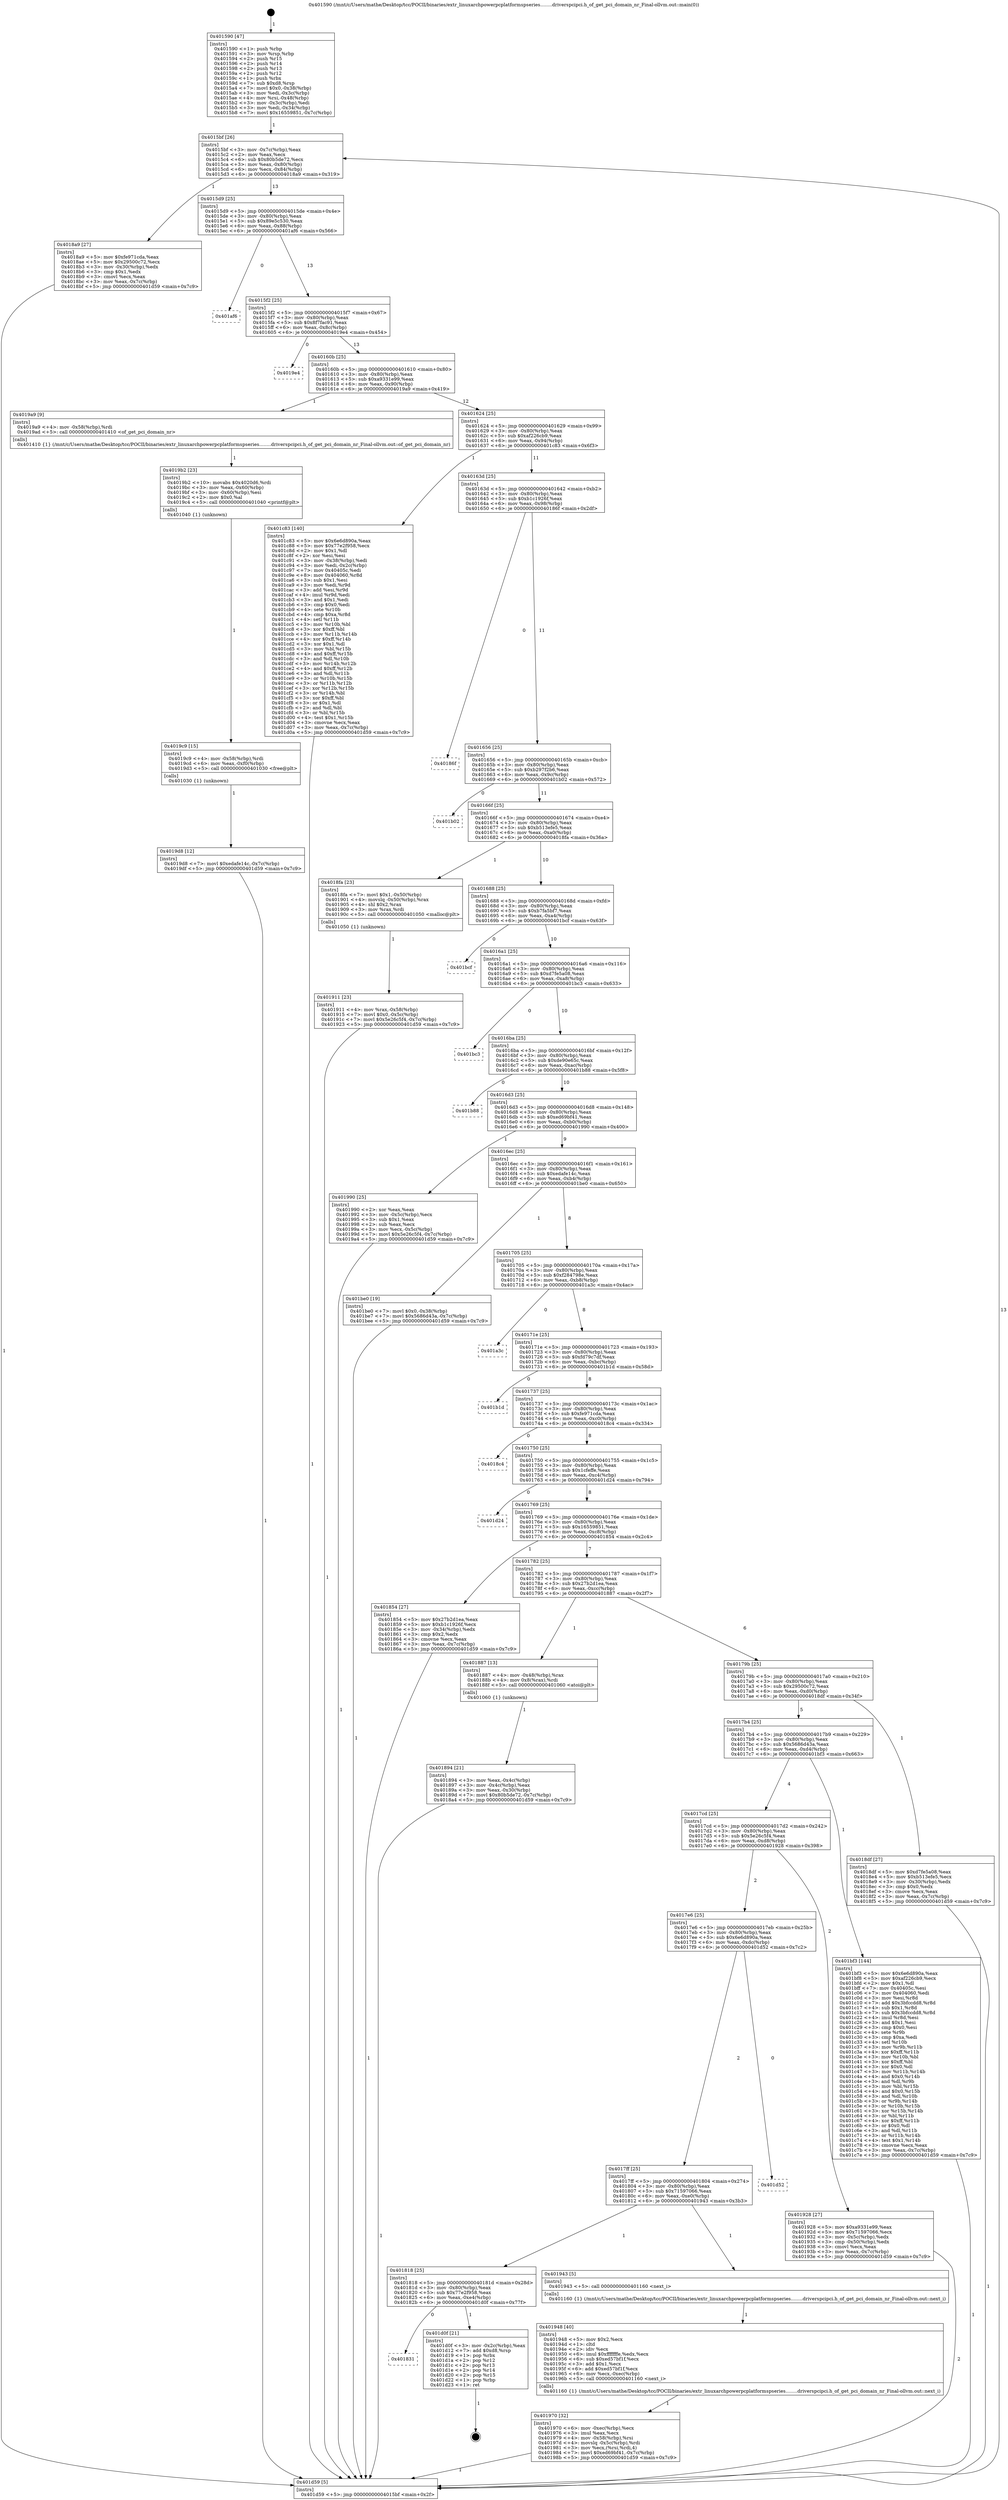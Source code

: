 digraph "0x401590" {
  label = "0x401590 (/mnt/c/Users/mathe/Desktop/tcc/POCII/binaries/extr_linuxarchpowerpcplatformspseries........driverspcipci.h_of_get_pci_domain_nr_Final-ollvm.out::main(0))"
  labelloc = "t"
  node[shape=record]

  Entry [label="",width=0.3,height=0.3,shape=circle,fillcolor=black,style=filled]
  "0x4015bf" [label="{
     0x4015bf [26]\l
     | [instrs]\l
     &nbsp;&nbsp;0x4015bf \<+3\>: mov -0x7c(%rbp),%eax\l
     &nbsp;&nbsp;0x4015c2 \<+2\>: mov %eax,%ecx\l
     &nbsp;&nbsp;0x4015c4 \<+6\>: sub $0x80b5de72,%ecx\l
     &nbsp;&nbsp;0x4015ca \<+3\>: mov %eax,-0x80(%rbp)\l
     &nbsp;&nbsp;0x4015cd \<+6\>: mov %ecx,-0x84(%rbp)\l
     &nbsp;&nbsp;0x4015d3 \<+6\>: je 00000000004018a9 \<main+0x319\>\l
  }"]
  "0x4018a9" [label="{
     0x4018a9 [27]\l
     | [instrs]\l
     &nbsp;&nbsp;0x4018a9 \<+5\>: mov $0xfe971cda,%eax\l
     &nbsp;&nbsp;0x4018ae \<+5\>: mov $0x29500c72,%ecx\l
     &nbsp;&nbsp;0x4018b3 \<+3\>: mov -0x30(%rbp),%edx\l
     &nbsp;&nbsp;0x4018b6 \<+3\>: cmp $0x1,%edx\l
     &nbsp;&nbsp;0x4018b9 \<+3\>: cmovl %ecx,%eax\l
     &nbsp;&nbsp;0x4018bc \<+3\>: mov %eax,-0x7c(%rbp)\l
     &nbsp;&nbsp;0x4018bf \<+5\>: jmp 0000000000401d59 \<main+0x7c9\>\l
  }"]
  "0x4015d9" [label="{
     0x4015d9 [25]\l
     | [instrs]\l
     &nbsp;&nbsp;0x4015d9 \<+5\>: jmp 00000000004015de \<main+0x4e\>\l
     &nbsp;&nbsp;0x4015de \<+3\>: mov -0x80(%rbp),%eax\l
     &nbsp;&nbsp;0x4015e1 \<+5\>: sub $0x89e5c530,%eax\l
     &nbsp;&nbsp;0x4015e6 \<+6\>: mov %eax,-0x88(%rbp)\l
     &nbsp;&nbsp;0x4015ec \<+6\>: je 0000000000401af6 \<main+0x566\>\l
  }"]
  Exit [label="",width=0.3,height=0.3,shape=circle,fillcolor=black,style=filled,peripheries=2]
  "0x401af6" [label="{
     0x401af6\l
  }", style=dashed]
  "0x4015f2" [label="{
     0x4015f2 [25]\l
     | [instrs]\l
     &nbsp;&nbsp;0x4015f2 \<+5\>: jmp 00000000004015f7 \<main+0x67\>\l
     &nbsp;&nbsp;0x4015f7 \<+3\>: mov -0x80(%rbp),%eax\l
     &nbsp;&nbsp;0x4015fa \<+5\>: sub $0x8f7fac91,%eax\l
     &nbsp;&nbsp;0x4015ff \<+6\>: mov %eax,-0x8c(%rbp)\l
     &nbsp;&nbsp;0x401605 \<+6\>: je 00000000004019e4 \<main+0x454\>\l
  }"]
  "0x401831" [label="{
     0x401831\l
  }", style=dashed]
  "0x4019e4" [label="{
     0x4019e4\l
  }", style=dashed]
  "0x40160b" [label="{
     0x40160b [25]\l
     | [instrs]\l
     &nbsp;&nbsp;0x40160b \<+5\>: jmp 0000000000401610 \<main+0x80\>\l
     &nbsp;&nbsp;0x401610 \<+3\>: mov -0x80(%rbp),%eax\l
     &nbsp;&nbsp;0x401613 \<+5\>: sub $0xa9331e99,%eax\l
     &nbsp;&nbsp;0x401618 \<+6\>: mov %eax,-0x90(%rbp)\l
     &nbsp;&nbsp;0x40161e \<+6\>: je 00000000004019a9 \<main+0x419\>\l
  }"]
  "0x401d0f" [label="{
     0x401d0f [21]\l
     | [instrs]\l
     &nbsp;&nbsp;0x401d0f \<+3\>: mov -0x2c(%rbp),%eax\l
     &nbsp;&nbsp;0x401d12 \<+7\>: add $0xd8,%rsp\l
     &nbsp;&nbsp;0x401d19 \<+1\>: pop %rbx\l
     &nbsp;&nbsp;0x401d1a \<+2\>: pop %r12\l
     &nbsp;&nbsp;0x401d1c \<+2\>: pop %r13\l
     &nbsp;&nbsp;0x401d1e \<+2\>: pop %r14\l
     &nbsp;&nbsp;0x401d20 \<+2\>: pop %r15\l
     &nbsp;&nbsp;0x401d22 \<+1\>: pop %rbp\l
     &nbsp;&nbsp;0x401d23 \<+1\>: ret\l
  }"]
  "0x4019a9" [label="{
     0x4019a9 [9]\l
     | [instrs]\l
     &nbsp;&nbsp;0x4019a9 \<+4\>: mov -0x58(%rbp),%rdi\l
     &nbsp;&nbsp;0x4019ad \<+5\>: call 0000000000401410 \<of_get_pci_domain_nr\>\l
     | [calls]\l
     &nbsp;&nbsp;0x401410 \{1\} (/mnt/c/Users/mathe/Desktop/tcc/POCII/binaries/extr_linuxarchpowerpcplatformspseries........driverspcipci.h_of_get_pci_domain_nr_Final-ollvm.out::of_get_pci_domain_nr)\l
  }"]
  "0x401624" [label="{
     0x401624 [25]\l
     | [instrs]\l
     &nbsp;&nbsp;0x401624 \<+5\>: jmp 0000000000401629 \<main+0x99\>\l
     &nbsp;&nbsp;0x401629 \<+3\>: mov -0x80(%rbp),%eax\l
     &nbsp;&nbsp;0x40162c \<+5\>: sub $0xaf226cb9,%eax\l
     &nbsp;&nbsp;0x401631 \<+6\>: mov %eax,-0x94(%rbp)\l
     &nbsp;&nbsp;0x401637 \<+6\>: je 0000000000401c83 \<main+0x6f3\>\l
  }"]
  "0x4019d8" [label="{
     0x4019d8 [12]\l
     | [instrs]\l
     &nbsp;&nbsp;0x4019d8 \<+7\>: movl $0xedafe14c,-0x7c(%rbp)\l
     &nbsp;&nbsp;0x4019df \<+5\>: jmp 0000000000401d59 \<main+0x7c9\>\l
  }"]
  "0x401c83" [label="{
     0x401c83 [140]\l
     | [instrs]\l
     &nbsp;&nbsp;0x401c83 \<+5\>: mov $0x6e6d890a,%eax\l
     &nbsp;&nbsp;0x401c88 \<+5\>: mov $0x77e2f958,%ecx\l
     &nbsp;&nbsp;0x401c8d \<+2\>: mov $0x1,%dl\l
     &nbsp;&nbsp;0x401c8f \<+2\>: xor %esi,%esi\l
     &nbsp;&nbsp;0x401c91 \<+3\>: mov -0x38(%rbp),%edi\l
     &nbsp;&nbsp;0x401c94 \<+3\>: mov %edi,-0x2c(%rbp)\l
     &nbsp;&nbsp;0x401c97 \<+7\>: mov 0x40405c,%edi\l
     &nbsp;&nbsp;0x401c9e \<+8\>: mov 0x404060,%r8d\l
     &nbsp;&nbsp;0x401ca6 \<+3\>: sub $0x1,%esi\l
     &nbsp;&nbsp;0x401ca9 \<+3\>: mov %edi,%r9d\l
     &nbsp;&nbsp;0x401cac \<+3\>: add %esi,%r9d\l
     &nbsp;&nbsp;0x401caf \<+4\>: imul %r9d,%edi\l
     &nbsp;&nbsp;0x401cb3 \<+3\>: and $0x1,%edi\l
     &nbsp;&nbsp;0x401cb6 \<+3\>: cmp $0x0,%edi\l
     &nbsp;&nbsp;0x401cb9 \<+4\>: sete %r10b\l
     &nbsp;&nbsp;0x401cbd \<+4\>: cmp $0xa,%r8d\l
     &nbsp;&nbsp;0x401cc1 \<+4\>: setl %r11b\l
     &nbsp;&nbsp;0x401cc5 \<+3\>: mov %r10b,%bl\l
     &nbsp;&nbsp;0x401cc8 \<+3\>: xor $0xff,%bl\l
     &nbsp;&nbsp;0x401ccb \<+3\>: mov %r11b,%r14b\l
     &nbsp;&nbsp;0x401cce \<+4\>: xor $0xff,%r14b\l
     &nbsp;&nbsp;0x401cd2 \<+3\>: xor $0x1,%dl\l
     &nbsp;&nbsp;0x401cd5 \<+3\>: mov %bl,%r15b\l
     &nbsp;&nbsp;0x401cd8 \<+4\>: and $0xff,%r15b\l
     &nbsp;&nbsp;0x401cdc \<+3\>: and %dl,%r10b\l
     &nbsp;&nbsp;0x401cdf \<+3\>: mov %r14b,%r12b\l
     &nbsp;&nbsp;0x401ce2 \<+4\>: and $0xff,%r12b\l
     &nbsp;&nbsp;0x401ce6 \<+3\>: and %dl,%r11b\l
     &nbsp;&nbsp;0x401ce9 \<+3\>: or %r10b,%r15b\l
     &nbsp;&nbsp;0x401cec \<+3\>: or %r11b,%r12b\l
     &nbsp;&nbsp;0x401cef \<+3\>: xor %r12b,%r15b\l
     &nbsp;&nbsp;0x401cf2 \<+3\>: or %r14b,%bl\l
     &nbsp;&nbsp;0x401cf5 \<+3\>: xor $0xff,%bl\l
     &nbsp;&nbsp;0x401cf8 \<+3\>: or $0x1,%dl\l
     &nbsp;&nbsp;0x401cfb \<+2\>: and %dl,%bl\l
     &nbsp;&nbsp;0x401cfd \<+3\>: or %bl,%r15b\l
     &nbsp;&nbsp;0x401d00 \<+4\>: test $0x1,%r15b\l
     &nbsp;&nbsp;0x401d04 \<+3\>: cmovne %ecx,%eax\l
     &nbsp;&nbsp;0x401d07 \<+3\>: mov %eax,-0x7c(%rbp)\l
     &nbsp;&nbsp;0x401d0a \<+5\>: jmp 0000000000401d59 \<main+0x7c9\>\l
  }"]
  "0x40163d" [label="{
     0x40163d [25]\l
     | [instrs]\l
     &nbsp;&nbsp;0x40163d \<+5\>: jmp 0000000000401642 \<main+0xb2\>\l
     &nbsp;&nbsp;0x401642 \<+3\>: mov -0x80(%rbp),%eax\l
     &nbsp;&nbsp;0x401645 \<+5\>: sub $0xb1c1926f,%eax\l
     &nbsp;&nbsp;0x40164a \<+6\>: mov %eax,-0x98(%rbp)\l
     &nbsp;&nbsp;0x401650 \<+6\>: je 000000000040186f \<main+0x2df\>\l
  }"]
  "0x4019c9" [label="{
     0x4019c9 [15]\l
     | [instrs]\l
     &nbsp;&nbsp;0x4019c9 \<+4\>: mov -0x58(%rbp),%rdi\l
     &nbsp;&nbsp;0x4019cd \<+6\>: mov %eax,-0xf0(%rbp)\l
     &nbsp;&nbsp;0x4019d3 \<+5\>: call 0000000000401030 \<free@plt\>\l
     | [calls]\l
     &nbsp;&nbsp;0x401030 \{1\} (unknown)\l
  }"]
  "0x40186f" [label="{
     0x40186f\l
  }", style=dashed]
  "0x401656" [label="{
     0x401656 [25]\l
     | [instrs]\l
     &nbsp;&nbsp;0x401656 \<+5\>: jmp 000000000040165b \<main+0xcb\>\l
     &nbsp;&nbsp;0x40165b \<+3\>: mov -0x80(%rbp),%eax\l
     &nbsp;&nbsp;0x40165e \<+5\>: sub $0xb297f2b6,%eax\l
     &nbsp;&nbsp;0x401663 \<+6\>: mov %eax,-0x9c(%rbp)\l
     &nbsp;&nbsp;0x401669 \<+6\>: je 0000000000401b02 \<main+0x572\>\l
  }"]
  "0x4019b2" [label="{
     0x4019b2 [23]\l
     | [instrs]\l
     &nbsp;&nbsp;0x4019b2 \<+10\>: movabs $0x4020d6,%rdi\l
     &nbsp;&nbsp;0x4019bc \<+3\>: mov %eax,-0x60(%rbp)\l
     &nbsp;&nbsp;0x4019bf \<+3\>: mov -0x60(%rbp),%esi\l
     &nbsp;&nbsp;0x4019c2 \<+2\>: mov $0x0,%al\l
     &nbsp;&nbsp;0x4019c4 \<+5\>: call 0000000000401040 \<printf@plt\>\l
     | [calls]\l
     &nbsp;&nbsp;0x401040 \{1\} (unknown)\l
  }"]
  "0x401b02" [label="{
     0x401b02\l
  }", style=dashed]
  "0x40166f" [label="{
     0x40166f [25]\l
     | [instrs]\l
     &nbsp;&nbsp;0x40166f \<+5\>: jmp 0000000000401674 \<main+0xe4\>\l
     &nbsp;&nbsp;0x401674 \<+3\>: mov -0x80(%rbp),%eax\l
     &nbsp;&nbsp;0x401677 \<+5\>: sub $0xb513efe5,%eax\l
     &nbsp;&nbsp;0x40167c \<+6\>: mov %eax,-0xa0(%rbp)\l
     &nbsp;&nbsp;0x401682 \<+6\>: je 00000000004018fa \<main+0x36a\>\l
  }"]
  "0x401970" [label="{
     0x401970 [32]\l
     | [instrs]\l
     &nbsp;&nbsp;0x401970 \<+6\>: mov -0xec(%rbp),%ecx\l
     &nbsp;&nbsp;0x401976 \<+3\>: imul %eax,%ecx\l
     &nbsp;&nbsp;0x401979 \<+4\>: mov -0x58(%rbp),%rsi\l
     &nbsp;&nbsp;0x40197d \<+4\>: movslq -0x5c(%rbp),%rdi\l
     &nbsp;&nbsp;0x401981 \<+3\>: mov %ecx,(%rsi,%rdi,4)\l
     &nbsp;&nbsp;0x401984 \<+7\>: movl $0xed69bf41,-0x7c(%rbp)\l
     &nbsp;&nbsp;0x40198b \<+5\>: jmp 0000000000401d59 \<main+0x7c9\>\l
  }"]
  "0x4018fa" [label="{
     0x4018fa [23]\l
     | [instrs]\l
     &nbsp;&nbsp;0x4018fa \<+7\>: movl $0x1,-0x50(%rbp)\l
     &nbsp;&nbsp;0x401901 \<+4\>: movslq -0x50(%rbp),%rax\l
     &nbsp;&nbsp;0x401905 \<+4\>: shl $0x2,%rax\l
     &nbsp;&nbsp;0x401909 \<+3\>: mov %rax,%rdi\l
     &nbsp;&nbsp;0x40190c \<+5\>: call 0000000000401050 \<malloc@plt\>\l
     | [calls]\l
     &nbsp;&nbsp;0x401050 \{1\} (unknown)\l
  }"]
  "0x401688" [label="{
     0x401688 [25]\l
     | [instrs]\l
     &nbsp;&nbsp;0x401688 \<+5\>: jmp 000000000040168d \<main+0xfd\>\l
     &nbsp;&nbsp;0x40168d \<+3\>: mov -0x80(%rbp),%eax\l
     &nbsp;&nbsp;0x401690 \<+5\>: sub $0xb7fa5bf7,%eax\l
     &nbsp;&nbsp;0x401695 \<+6\>: mov %eax,-0xa4(%rbp)\l
     &nbsp;&nbsp;0x40169b \<+6\>: je 0000000000401bcf \<main+0x63f\>\l
  }"]
  "0x401948" [label="{
     0x401948 [40]\l
     | [instrs]\l
     &nbsp;&nbsp;0x401948 \<+5\>: mov $0x2,%ecx\l
     &nbsp;&nbsp;0x40194d \<+1\>: cltd\l
     &nbsp;&nbsp;0x40194e \<+2\>: idiv %ecx\l
     &nbsp;&nbsp;0x401950 \<+6\>: imul $0xfffffffe,%edx,%ecx\l
     &nbsp;&nbsp;0x401956 \<+6\>: sub $0xed57bf1f,%ecx\l
     &nbsp;&nbsp;0x40195c \<+3\>: add $0x1,%ecx\l
     &nbsp;&nbsp;0x40195f \<+6\>: add $0xed57bf1f,%ecx\l
     &nbsp;&nbsp;0x401965 \<+6\>: mov %ecx,-0xec(%rbp)\l
     &nbsp;&nbsp;0x40196b \<+5\>: call 0000000000401160 \<next_i\>\l
     | [calls]\l
     &nbsp;&nbsp;0x401160 \{1\} (/mnt/c/Users/mathe/Desktop/tcc/POCII/binaries/extr_linuxarchpowerpcplatformspseries........driverspcipci.h_of_get_pci_domain_nr_Final-ollvm.out::next_i)\l
  }"]
  "0x401bcf" [label="{
     0x401bcf\l
  }", style=dashed]
  "0x4016a1" [label="{
     0x4016a1 [25]\l
     | [instrs]\l
     &nbsp;&nbsp;0x4016a1 \<+5\>: jmp 00000000004016a6 \<main+0x116\>\l
     &nbsp;&nbsp;0x4016a6 \<+3\>: mov -0x80(%rbp),%eax\l
     &nbsp;&nbsp;0x4016a9 \<+5\>: sub $0xd7fe5a08,%eax\l
     &nbsp;&nbsp;0x4016ae \<+6\>: mov %eax,-0xa8(%rbp)\l
     &nbsp;&nbsp;0x4016b4 \<+6\>: je 0000000000401bc3 \<main+0x633\>\l
  }"]
  "0x401818" [label="{
     0x401818 [25]\l
     | [instrs]\l
     &nbsp;&nbsp;0x401818 \<+5\>: jmp 000000000040181d \<main+0x28d\>\l
     &nbsp;&nbsp;0x40181d \<+3\>: mov -0x80(%rbp),%eax\l
     &nbsp;&nbsp;0x401820 \<+5\>: sub $0x77e2f958,%eax\l
     &nbsp;&nbsp;0x401825 \<+6\>: mov %eax,-0xe4(%rbp)\l
     &nbsp;&nbsp;0x40182b \<+6\>: je 0000000000401d0f \<main+0x77f\>\l
  }"]
  "0x401bc3" [label="{
     0x401bc3\l
  }", style=dashed]
  "0x4016ba" [label="{
     0x4016ba [25]\l
     | [instrs]\l
     &nbsp;&nbsp;0x4016ba \<+5\>: jmp 00000000004016bf \<main+0x12f\>\l
     &nbsp;&nbsp;0x4016bf \<+3\>: mov -0x80(%rbp),%eax\l
     &nbsp;&nbsp;0x4016c2 \<+5\>: sub $0xde90e65c,%eax\l
     &nbsp;&nbsp;0x4016c7 \<+6\>: mov %eax,-0xac(%rbp)\l
     &nbsp;&nbsp;0x4016cd \<+6\>: je 0000000000401b88 \<main+0x5f8\>\l
  }"]
  "0x401943" [label="{
     0x401943 [5]\l
     | [instrs]\l
     &nbsp;&nbsp;0x401943 \<+5\>: call 0000000000401160 \<next_i\>\l
     | [calls]\l
     &nbsp;&nbsp;0x401160 \{1\} (/mnt/c/Users/mathe/Desktop/tcc/POCII/binaries/extr_linuxarchpowerpcplatformspseries........driverspcipci.h_of_get_pci_domain_nr_Final-ollvm.out::next_i)\l
  }"]
  "0x401b88" [label="{
     0x401b88\l
  }", style=dashed]
  "0x4016d3" [label="{
     0x4016d3 [25]\l
     | [instrs]\l
     &nbsp;&nbsp;0x4016d3 \<+5\>: jmp 00000000004016d8 \<main+0x148\>\l
     &nbsp;&nbsp;0x4016d8 \<+3\>: mov -0x80(%rbp),%eax\l
     &nbsp;&nbsp;0x4016db \<+5\>: sub $0xed69bf41,%eax\l
     &nbsp;&nbsp;0x4016e0 \<+6\>: mov %eax,-0xb0(%rbp)\l
     &nbsp;&nbsp;0x4016e6 \<+6\>: je 0000000000401990 \<main+0x400\>\l
  }"]
  "0x4017ff" [label="{
     0x4017ff [25]\l
     | [instrs]\l
     &nbsp;&nbsp;0x4017ff \<+5\>: jmp 0000000000401804 \<main+0x274\>\l
     &nbsp;&nbsp;0x401804 \<+3\>: mov -0x80(%rbp),%eax\l
     &nbsp;&nbsp;0x401807 \<+5\>: sub $0x71597066,%eax\l
     &nbsp;&nbsp;0x40180c \<+6\>: mov %eax,-0xe0(%rbp)\l
     &nbsp;&nbsp;0x401812 \<+6\>: je 0000000000401943 \<main+0x3b3\>\l
  }"]
  "0x401990" [label="{
     0x401990 [25]\l
     | [instrs]\l
     &nbsp;&nbsp;0x401990 \<+2\>: xor %eax,%eax\l
     &nbsp;&nbsp;0x401992 \<+3\>: mov -0x5c(%rbp),%ecx\l
     &nbsp;&nbsp;0x401995 \<+3\>: sub $0x1,%eax\l
     &nbsp;&nbsp;0x401998 \<+2\>: sub %eax,%ecx\l
     &nbsp;&nbsp;0x40199a \<+3\>: mov %ecx,-0x5c(%rbp)\l
     &nbsp;&nbsp;0x40199d \<+7\>: movl $0x5e26c5f4,-0x7c(%rbp)\l
     &nbsp;&nbsp;0x4019a4 \<+5\>: jmp 0000000000401d59 \<main+0x7c9\>\l
  }"]
  "0x4016ec" [label="{
     0x4016ec [25]\l
     | [instrs]\l
     &nbsp;&nbsp;0x4016ec \<+5\>: jmp 00000000004016f1 \<main+0x161\>\l
     &nbsp;&nbsp;0x4016f1 \<+3\>: mov -0x80(%rbp),%eax\l
     &nbsp;&nbsp;0x4016f4 \<+5\>: sub $0xedafe14c,%eax\l
     &nbsp;&nbsp;0x4016f9 \<+6\>: mov %eax,-0xb4(%rbp)\l
     &nbsp;&nbsp;0x4016ff \<+6\>: je 0000000000401be0 \<main+0x650\>\l
  }"]
  "0x401d52" [label="{
     0x401d52\l
  }", style=dashed]
  "0x401be0" [label="{
     0x401be0 [19]\l
     | [instrs]\l
     &nbsp;&nbsp;0x401be0 \<+7\>: movl $0x0,-0x38(%rbp)\l
     &nbsp;&nbsp;0x401be7 \<+7\>: movl $0x5686d43a,-0x7c(%rbp)\l
     &nbsp;&nbsp;0x401bee \<+5\>: jmp 0000000000401d59 \<main+0x7c9\>\l
  }"]
  "0x401705" [label="{
     0x401705 [25]\l
     | [instrs]\l
     &nbsp;&nbsp;0x401705 \<+5\>: jmp 000000000040170a \<main+0x17a\>\l
     &nbsp;&nbsp;0x40170a \<+3\>: mov -0x80(%rbp),%eax\l
     &nbsp;&nbsp;0x40170d \<+5\>: sub $0xf284798e,%eax\l
     &nbsp;&nbsp;0x401712 \<+6\>: mov %eax,-0xb8(%rbp)\l
     &nbsp;&nbsp;0x401718 \<+6\>: je 0000000000401a3c \<main+0x4ac\>\l
  }"]
  "0x4017e6" [label="{
     0x4017e6 [25]\l
     | [instrs]\l
     &nbsp;&nbsp;0x4017e6 \<+5\>: jmp 00000000004017eb \<main+0x25b\>\l
     &nbsp;&nbsp;0x4017eb \<+3\>: mov -0x80(%rbp),%eax\l
     &nbsp;&nbsp;0x4017ee \<+5\>: sub $0x6e6d890a,%eax\l
     &nbsp;&nbsp;0x4017f3 \<+6\>: mov %eax,-0xdc(%rbp)\l
     &nbsp;&nbsp;0x4017f9 \<+6\>: je 0000000000401d52 \<main+0x7c2\>\l
  }"]
  "0x401a3c" [label="{
     0x401a3c\l
  }", style=dashed]
  "0x40171e" [label="{
     0x40171e [25]\l
     | [instrs]\l
     &nbsp;&nbsp;0x40171e \<+5\>: jmp 0000000000401723 \<main+0x193\>\l
     &nbsp;&nbsp;0x401723 \<+3\>: mov -0x80(%rbp),%eax\l
     &nbsp;&nbsp;0x401726 \<+5\>: sub $0xfd79c7df,%eax\l
     &nbsp;&nbsp;0x40172b \<+6\>: mov %eax,-0xbc(%rbp)\l
     &nbsp;&nbsp;0x401731 \<+6\>: je 0000000000401b1d \<main+0x58d\>\l
  }"]
  "0x401928" [label="{
     0x401928 [27]\l
     | [instrs]\l
     &nbsp;&nbsp;0x401928 \<+5\>: mov $0xa9331e99,%eax\l
     &nbsp;&nbsp;0x40192d \<+5\>: mov $0x71597066,%ecx\l
     &nbsp;&nbsp;0x401932 \<+3\>: mov -0x5c(%rbp),%edx\l
     &nbsp;&nbsp;0x401935 \<+3\>: cmp -0x50(%rbp),%edx\l
     &nbsp;&nbsp;0x401938 \<+3\>: cmovl %ecx,%eax\l
     &nbsp;&nbsp;0x40193b \<+3\>: mov %eax,-0x7c(%rbp)\l
     &nbsp;&nbsp;0x40193e \<+5\>: jmp 0000000000401d59 \<main+0x7c9\>\l
  }"]
  "0x401b1d" [label="{
     0x401b1d\l
  }", style=dashed]
  "0x401737" [label="{
     0x401737 [25]\l
     | [instrs]\l
     &nbsp;&nbsp;0x401737 \<+5\>: jmp 000000000040173c \<main+0x1ac\>\l
     &nbsp;&nbsp;0x40173c \<+3\>: mov -0x80(%rbp),%eax\l
     &nbsp;&nbsp;0x40173f \<+5\>: sub $0xfe971cda,%eax\l
     &nbsp;&nbsp;0x401744 \<+6\>: mov %eax,-0xc0(%rbp)\l
     &nbsp;&nbsp;0x40174a \<+6\>: je 00000000004018c4 \<main+0x334\>\l
  }"]
  "0x4017cd" [label="{
     0x4017cd [25]\l
     | [instrs]\l
     &nbsp;&nbsp;0x4017cd \<+5\>: jmp 00000000004017d2 \<main+0x242\>\l
     &nbsp;&nbsp;0x4017d2 \<+3\>: mov -0x80(%rbp),%eax\l
     &nbsp;&nbsp;0x4017d5 \<+5\>: sub $0x5e26c5f4,%eax\l
     &nbsp;&nbsp;0x4017da \<+6\>: mov %eax,-0xd8(%rbp)\l
     &nbsp;&nbsp;0x4017e0 \<+6\>: je 0000000000401928 \<main+0x398\>\l
  }"]
  "0x4018c4" [label="{
     0x4018c4\l
  }", style=dashed]
  "0x401750" [label="{
     0x401750 [25]\l
     | [instrs]\l
     &nbsp;&nbsp;0x401750 \<+5\>: jmp 0000000000401755 \<main+0x1c5\>\l
     &nbsp;&nbsp;0x401755 \<+3\>: mov -0x80(%rbp),%eax\l
     &nbsp;&nbsp;0x401758 \<+5\>: sub $0x1cfeffe,%eax\l
     &nbsp;&nbsp;0x40175d \<+6\>: mov %eax,-0xc4(%rbp)\l
     &nbsp;&nbsp;0x401763 \<+6\>: je 0000000000401d24 \<main+0x794\>\l
  }"]
  "0x401bf3" [label="{
     0x401bf3 [144]\l
     | [instrs]\l
     &nbsp;&nbsp;0x401bf3 \<+5\>: mov $0x6e6d890a,%eax\l
     &nbsp;&nbsp;0x401bf8 \<+5\>: mov $0xaf226cb9,%ecx\l
     &nbsp;&nbsp;0x401bfd \<+2\>: mov $0x1,%dl\l
     &nbsp;&nbsp;0x401bff \<+7\>: mov 0x40405c,%esi\l
     &nbsp;&nbsp;0x401c06 \<+7\>: mov 0x404060,%edi\l
     &nbsp;&nbsp;0x401c0d \<+3\>: mov %esi,%r8d\l
     &nbsp;&nbsp;0x401c10 \<+7\>: add $0x3bfccdd8,%r8d\l
     &nbsp;&nbsp;0x401c17 \<+4\>: sub $0x1,%r8d\l
     &nbsp;&nbsp;0x401c1b \<+7\>: sub $0x3bfccdd8,%r8d\l
     &nbsp;&nbsp;0x401c22 \<+4\>: imul %r8d,%esi\l
     &nbsp;&nbsp;0x401c26 \<+3\>: and $0x1,%esi\l
     &nbsp;&nbsp;0x401c29 \<+3\>: cmp $0x0,%esi\l
     &nbsp;&nbsp;0x401c2c \<+4\>: sete %r9b\l
     &nbsp;&nbsp;0x401c30 \<+3\>: cmp $0xa,%edi\l
     &nbsp;&nbsp;0x401c33 \<+4\>: setl %r10b\l
     &nbsp;&nbsp;0x401c37 \<+3\>: mov %r9b,%r11b\l
     &nbsp;&nbsp;0x401c3a \<+4\>: xor $0xff,%r11b\l
     &nbsp;&nbsp;0x401c3e \<+3\>: mov %r10b,%bl\l
     &nbsp;&nbsp;0x401c41 \<+3\>: xor $0xff,%bl\l
     &nbsp;&nbsp;0x401c44 \<+3\>: xor $0x0,%dl\l
     &nbsp;&nbsp;0x401c47 \<+3\>: mov %r11b,%r14b\l
     &nbsp;&nbsp;0x401c4a \<+4\>: and $0x0,%r14b\l
     &nbsp;&nbsp;0x401c4e \<+3\>: and %dl,%r9b\l
     &nbsp;&nbsp;0x401c51 \<+3\>: mov %bl,%r15b\l
     &nbsp;&nbsp;0x401c54 \<+4\>: and $0x0,%r15b\l
     &nbsp;&nbsp;0x401c58 \<+3\>: and %dl,%r10b\l
     &nbsp;&nbsp;0x401c5b \<+3\>: or %r9b,%r14b\l
     &nbsp;&nbsp;0x401c5e \<+3\>: or %r10b,%r15b\l
     &nbsp;&nbsp;0x401c61 \<+3\>: xor %r15b,%r14b\l
     &nbsp;&nbsp;0x401c64 \<+3\>: or %bl,%r11b\l
     &nbsp;&nbsp;0x401c67 \<+4\>: xor $0xff,%r11b\l
     &nbsp;&nbsp;0x401c6b \<+3\>: or $0x0,%dl\l
     &nbsp;&nbsp;0x401c6e \<+3\>: and %dl,%r11b\l
     &nbsp;&nbsp;0x401c71 \<+3\>: or %r11b,%r14b\l
     &nbsp;&nbsp;0x401c74 \<+4\>: test $0x1,%r14b\l
     &nbsp;&nbsp;0x401c78 \<+3\>: cmovne %ecx,%eax\l
     &nbsp;&nbsp;0x401c7b \<+3\>: mov %eax,-0x7c(%rbp)\l
     &nbsp;&nbsp;0x401c7e \<+5\>: jmp 0000000000401d59 \<main+0x7c9\>\l
  }"]
  "0x401d24" [label="{
     0x401d24\l
  }", style=dashed]
  "0x401769" [label="{
     0x401769 [25]\l
     | [instrs]\l
     &nbsp;&nbsp;0x401769 \<+5\>: jmp 000000000040176e \<main+0x1de\>\l
     &nbsp;&nbsp;0x40176e \<+3\>: mov -0x80(%rbp),%eax\l
     &nbsp;&nbsp;0x401771 \<+5\>: sub $0x16559851,%eax\l
     &nbsp;&nbsp;0x401776 \<+6\>: mov %eax,-0xc8(%rbp)\l
     &nbsp;&nbsp;0x40177c \<+6\>: je 0000000000401854 \<main+0x2c4\>\l
  }"]
  "0x401911" [label="{
     0x401911 [23]\l
     | [instrs]\l
     &nbsp;&nbsp;0x401911 \<+4\>: mov %rax,-0x58(%rbp)\l
     &nbsp;&nbsp;0x401915 \<+7\>: movl $0x0,-0x5c(%rbp)\l
     &nbsp;&nbsp;0x40191c \<+7\>: movl $0x5e26c5f4,-0x7c(%rbp)\l
     &nbsp;&nbsp;0x401923 \<+5\>: jmp 0000000000401d59 \<main+0x7c9\>\l
  }"]
  "0x401854" [label="{
     0x401854 [27]\l
     | [instrs]\l
     &nbsp;&nbsp;0x401854 \<+5\>: mov $0x27b2d1ea,%eax\l
     &nbsp;&nbsp;0x401859 \<+5\>: mov $0xb1c1926f,%ecx\l
     &nbsp;&nbsp;0x40185e \<+3\>: mov -0x34(%rbp),%edx\l
     &nbsp;&nbsp;0x401861 \<+3\>: cmp $0x2,%edx\l
     &nbsp;&nbsp;0x401864 \<+3\>: cmovne %ecx,%eax\l
     &nbsp;&nbsp;0x401867 \<+3\>: mov %eax,-0x7c(%rbp)\l
     &nbsp;&nbsp;0x40186a \<+5\>: jmp 0000000000401d59 \<main+0x7c9\>\l
  }"]
  "0x401782" [label="{
     0x401782 [25]\l
     | [instrs]\l
     &nbsp;&nbsp;0x401782 \<+5\>: jmp 0000000000401787 \<main+0x1f7\>\l
     &nbsp;&nbsp;0x401787 \<+3\>: mov -0x80(%rbp),%eax\l
     &nbsp;&nbsp;0x40178a \<+5\>: sub $0x27b2d1ea,%eax\l
     &nbsp;&nbsp;0x40178f \<+6\>: mov %eax,-0xcc(%rbp)\l
     &nbsp;&nbsp;0x401795 \<+6\>: je 0000000000401887 \<main+0x2f7\>\l
  }"]
  "0x401d59" [label="{
     0x401d59 [5]\l
     | [instrs]\l
     &nbsp;&nbsp;0x401d59 \<+5\>: jmp 00000000004015bf \<main+0x2f\>\l
  }"]
  "0x401590" [label="{
     0x401590 [47]\l
     | [instrs]\l
     &nbsp;&nbsp;0x401590 \<+1\>: push %rbp\l
     &nbsp;&nbsp;0x401591 \<+3\>: mov %rsp,%rbp\l
     &nbsp;&nbsp;0x401594 \<+2\>: push %r15\l
     &nbsp;&nbsp;0x401596 \<+2\>: push %r14\l
     &nbsp;&nbsp;0x401598 \<+2\>: push %r13\l
     &nbsp;&nbsp;0x40159a \<+2\>: push %r12\l
     &nbsp;&nbsp;0x40159c \<+1\>: push %rbx\l
     &nbsp;&nbsp;0x40159d \<+7\>: sub $0xd8,%rsp\l
     &nbsp;&nbsp;0x4015a4 \<+7\>: movl $0x0,-0x38(%rbp)\l
     &nbsp;&nbsp;0x4015ab \<+3\>: mov %edi,-0x3c(%rbp)\l
     &nbsp;&nbsp;0x4015ae \<+4\>: mov %rsi,-0x48(%rbp)\l
     &nbsp;&nbsp;0x4015b2 \<+3\>: mov -0x3c(%rbp),%edi\l
     &nbsp;&nbsp;0x4015b5 \<+3\>: mov %edi,-0x34(%rbp)\l
     &nbsp;&nbsp;0x4015b8 \<+7\>: movl $0x16559851,-0x7c(%rbp)\l
  }"]
  "0x4017b4" [label="{
     0x4017b4 [25]\l
     | [instrs]\l
     &nbsp;&nbsp;0x4017b4 \<+5\>: jmp 00000000004017b9 \<main+0x229\>\l
     &nbsp;&nbsp;0x4017b9 \<+3\>: mov -0x80(%rbp),%eax\l
     &nbsp;&nbsp;0x4017bc \<+5\>: sub $0x5686d43a,%eax\l
     &nbsp;&nbsp;0x4017c1 \<+6\>: mov %eax,-0xd4(%rbp)\l
     &nbsp;&nbsp;0x4017c7 \<+6\>: je 0000000000401bf3 \<main+0x663\>\l
  }"]
  "0x401887" [label="{
     0x401887 [13]\l
     | [instrs]\l
     &nbsp;&nbsp;0x401887 \<+4\>: mov -0x48(%rbp),%rax\l
     &nbsp;&nbsp;0x40188b \<+4\>: mov 0x8(%rax),%rdi\l
     &nbsp;&nbsp;0x40188f \<+5\>: call 0000000000401060 \<atoi@plt\>\l
     | [calls]\l
     &nbsp;&nbsp;0x401060 \{1\} (unknown)\l
  }"]
  "0x40179b" [label="{
     0x40179b [25]\l
     | [instrs]\l
     &nbsp;&nbsp;0x40179b \<+5\>: jmp 00000000004017a0 \<main+0x210\>\l
     &nbsp;&nbsp;0x4017a0 \<+3\>: mov -0x80(%rbp),%eax\l
     &nbsp;&nbsp;0x4017a3 \<+5\>: sub $0x29500c72,%eax\l
     &nbsp;&nbsp;0x4017a8 \<+6\>: mov %eax,-0xd0(%rbp)\l
     &nbsp;&nbsp;0x4017ae \<+6\>: je 00000000004018df \<main+0x34f\>\l
  }"]
  "0x401894" [label="{
     0x401894 [21]\l
     | [instrs]\l
     &nbsp;&nbsp;0x401894 \<+3\>: mov %eax,-0x4c(%rbp)\l
     &nbsp;&nbsp;0x401897 \<+3\>: mov -0x4c(%rbp),%eax\l
     &nbsp;&nbsp;0x40189a \<+3\>: mov %eax,-0x30(%rbp)\l
     &nbsp;&nbsp;0x40189d \<+7\>: movl $0x80b5de72,-0x7c(%rbp)\l
     &nbsp;&nbsp;0x4018a4 \<+5\>: jmp 0000000000401d59 \<main+0x7c9\>\l
  }"]
  "0x4018df" [label="{
     0x4018df [27]\l
     | [instrs]\l
     &nbsp;&nbsp;0x4018df \<+5\>: mov $0xd7fe5a08,%eax\l
     &nbsp;&nbsp;0x4018e4 \<+5\>: mov $0xb513efe5,%ecx\l
     &nbsp;&nbsp;0x4018e9 \<+3\>: mov -0x30(%rbp),%edx\l
     &nbsp;&nbsp;0x4018ec \<+3\>: cmp $0x0,%edx\l
     &nbsp;&nbsp;0x4018ef \<+3\>: cmove %ecx,%eax\l
     &nbsp;&nbsp;0x4018f2 \<+3\>: mov %eax,-0x7c(%rbp)\l
     &nbsp;&nbsp;0x4018f5 \<+5\>: jmp 0000000000401d59 \<main+0x7c9\>\l
  }"]
  Entry -> "0x401590" [label=" 1"]
  "0x4015bf" -> "0x4018a9" [label=" 1"]
  "0x4015bf" -> "0x4015d9" [label=" 13"]
  "0x401d0f" -> Exit [label=" 1"]
  "0x4015d9" -> "0x401af6" [label=" 0"]
  "0x4015d9" -> "0x4015f2" [label=" 13"]
  "0x401818" -> "0x401831" [label=" 0"]
  "0x4015f2" -> "0x4019e4" [label=" 0"]
  "0x4015f2" -> "0x40160b" [label=" 13"]
  "0x401818" -> "0x401d0f" [label=" 1"]
  "0x40160b" -> "0x4019a9" [label=" 1"]
  "0x40160b" -> "0x401624" [label=" 12"]
  "0x401c83" -> "0x401d59" [label=" 1"]
  "0x401624" -> "0x401c83" [label=" 1"]
  "0x401624" -> "0x40163d" [label=" 11"]
  "0x401bf3" -> "0x401d59" [label=" 1"]
  "0x40163d" -> "0x40186f" [label=" 0"]
  "0x40163d" -> "0x401656" [label=" 11"]
  "0x401be0" -> "0x401d59" [label=" 1"]
  "0x401656" -> "0x401b02" [label=" 0"]
  "0x401656" -> "0x40166f" [label=" 11"]
  "0x4019d8" -> "0x401d59" [label=" 1"]
  "0x40166f" -> "0x4018fa" [label=" 1"]
  "0x40166f" -> "0x401688" [label=" 10"]
  "0x4019c9" -> "0x4019d8" [label=" 1"]
  "0x401688" -> "0x401bcf" [label=" 0"]
  "0x401688" -> "0x4016a1" [label=" 10"]
  "0x4019b2" -> "0x4019c9" [label=" 1"]
  "0x4016a1" -> "0x401bc3" [label=" 0"]
  "0x4016a1" -> "0x4016ba" [label=" 10"]
  "0x4019a9" -> "0x4019b2" [label=" 1"]
  "0x4016ba" -> "0x401b88" [label=" 0"]
  "0x4016ba" -> "0x4016d3" [label=" 10"]
  "0x401990" -> "0x401d59" [label=" 1"]
  "0x4016d3" -> "0x401990" [label=" 1"]
  "0x4016d3" -> "0x4016ec" [label=" 9"]
  "0x401948" -> "0x401970" [label=" 1"]
  "0x4016ec" -> "0x401be0" [label=" 1"]
  "0x4016ec" -> "0x401705" [label=" 8"]
  "0x401943" -> "0x401948" [label=" 1"]
  "0x401705" -> "0x401a3c" [label=" 0"]
  "0x401705" -> "0x40171e" [label=" 8"]
  "0x4017ff" -> "0x401943" [label=" 1"]
  "0x40171e" -> "0x401b1d" [label=" 0"]
  "0x40171e" -> "0x401737" [label=" 8"]
  "0x401970" -> "0x401d59" [label=" 1"]
  "0x401737" -> "0x4018c4" [label=" 0"]
  "0x401737" -> "0x401750" [label=" 8"]
  "0x4017e6" -> "0x401d52" [label=" 0"]
  "0x401750" -> "0x401d24" [label=" 0"]
  "0x401750" -> "0x401769" [label=" 8"]
  "0x4017ff" -> "0x401818" [label=" 1"]
  "0x401769" -> "0x401854" [label=" 1"]
  "0x401769" -> "0x401782" [label=" 7"]
  "0x401854" -> "0x401d59" [label=" 1"]
  "0x401590" -> "0x4015bf" [label=" 1"]
  "0x401d59" -> "0x4015bf" [label=" 13"]
  "0x4017cd" -> "0x4017e6" [label=" 2"]
  "0x401782" -> "0x401887" [label=" 1"]
  "0x401782" -> "0x40179b" [label=" 6"]
  "0x401887" -> "0x401894" [label=" 1"]
  "0x401894" -> "0x401d59" [label=" 1"]
  "0x4018a9" -> "0x401d59" [label=" 1"]
  "0x4017cd" -> "0x401928" [label=" 2"]
  "0x40179b" -> "0x4018df" [label=" 1"]
  "0x40179b" -> "0x4017b4" [label=" 5"]
  "0x4018df" -> "0x401d59" [label=" 1"]
  "0x4018fa" -> "0x401911" [label=" 1"]
  "0x401911" -> "0x401d59" [label=" 1"]
  "0x401928" -> "0x401d59" [label=" 2"]
  "0x4017b4" -> "0x401bf3" [label=" 1"]
  "0x4017b4" -> "0x4017cd" [label=" 4"]
  "0x4017e6" -> "0x4017ff" [label=" 2"]
}
